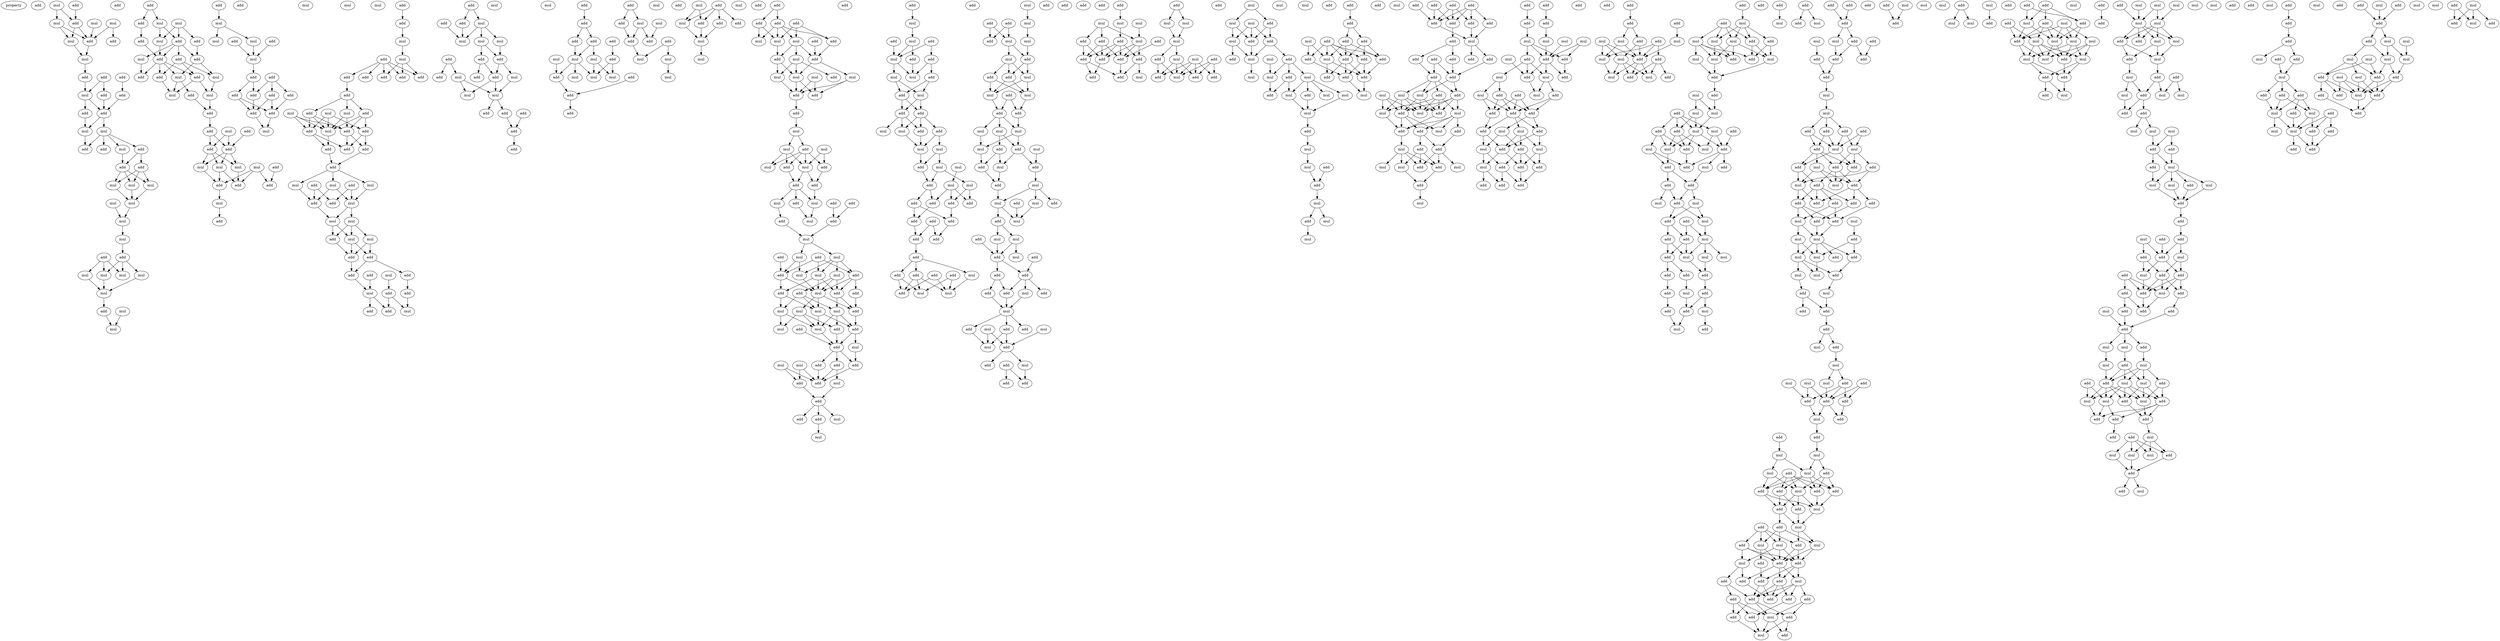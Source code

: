 digraph {
    node [fontcolor=black]
    property [mul=2,lf=1.8]
    0 [ label = add ];
    1 [ label = add ];
    2 [ label = mul ];
    3 [ label = mul ];
    4 [ label = mul ];
    5 [ label = add ];
    6 [ label = mul ];
    7 [ label = add ];
    8 [ label = mul ];
    9 [ label = add ];
    10 [ label = mul ];
    11 [ label = add ];
    12 [ label = add ];
    13 [ label = add ];
    14 [ label = add ];
    15 [ label = mul ];
    16 [ label = add ];
    17 [ label = add ];
    18 [ label = add ];
    19 [ label = mul ];
    20 [ label = mul ];
    21 [ label = add ];
    22 [ label = add ];
    23 [ label = mul ];
    24 [ label = add ];
    25 [ label = add ];
    26 [ label = add ];
    27 [ label = mul ];
    28 [ label = mul ];
    29 [ label = mul ];
    30 [ label = mul ];
    31 [ label = mul ];
    32 [ label = mul ];
    33 [ label = mul ];
    34 [ label = add ];
    35 [ label = add ];
    36 [ label = mul ];
    37 [ label = mul ];
    38 [ label = mul ];
    39 [ label = mul ];
    40 [ label = mul ];
    41 [ label = add ];
    42 [ label = mul ];
    43 [ label = mul ];
    44 [ label = add ];
    45 [ label = add ];
    46 [ label = add ];
    47 [ label = mul ];
    48 [ label = mul ];
    49 [ label = mul ];
    50 [ label = add ];
    51 [ label = add ];
    52 [ label = add ];
    53 [ label = add ];
    54 [ label = mul ];
    55 [ label = add ];
    56 [ label = add ];
    57 [ label = add ];
    58 [ label = mul ];
    59 [ label = add ];
    60 [ label = mul ];
    61 [ label = add ];
    62 [ label = mul ];
    63 [ label = mul ];
    64 [ label = add ];
    65 [ label = add ];
    66 [ label = add ];
    67 [ label = add ];
    68 [ label = mul ];
    69 [ label = add ];
    70 [ label = add ];
    71 [ label = mul ];
    72 [ label = add ];
    73 [ label = mul ];
    74 [ label = mul ];
    75 [ label = mul ];
    76 [ label = add ];
    77 [ label = add ];
    78 [ label = add ];
    79 [ label = mul ];
    80 [ label = add ];
    81 [ label = add ];
    82 [ label = mul ];
    83 [ label = add ];
    84 [ label = add ];
    85 [ label = mul ];
    86 [ label = mul ];
    87 [ label = add ];
    88 [ label = mul ];
    89 [ label = mul ];
    90 [ label = add ];
    91 [ label = add ];
    92 [ label = add ];
    93 [ label = add ];
    94 [ label = add ];
    95 [ label = add ];
    96 [ label = mul ];
    97 [ label = add ];
    98 [ label = add ];
    99 [ label = mul ];
    100 [ label = mul ];
    101 [ label = add ];
    102 [ label = add ];
    103 [ label = mul ];
    104 [ label = mul ];
    105 [ label = add ];
    106 [ label = add ];
    107 [ label = add ];
    108 [ label = add ];
    109 [ label = add ];
    110 [ label = add ];
    111 [ label = add ];
    112 [ label = mul ];
    113 [ label = add ];
    114 [ label = add ];
    115 [ label = mul ];
    116 [ label = mul ];
    117 [ label = mul ];
    118 [ label = add ];
    119 [ label = add ];
    120 [ label = add ];
    121 [ label = add ];
    122 [ label = add ];
    123 [ label = add ];
    124 [ label = add ];
    125 [ label = add ];
    126 [ label = add ];
    127 [ label = mul ];
    128 [ label = mul ];
    129 [ label = mul ];
    130 [ label = add ];
    131 [ label = add ];
    132 [ label = mul ];
    133 [ label = mul ];
    134 [ label = mul ];
    135 [ label = add ];
    136 [ label = mul ];
    137 [ label = mul ];
    138 [ label = add ];
    139 [ label = add ];
    140 [ label = add ];
    141 [ label = add ];
    142 [ label = mul ];
    143 [ label = add ];
    144 [ label = add ];
    145 [ label = mul ];
    146 [ label = add ];
    147 [ label = add ];
    148 [ label = mul ];
    149 [ label = add ];
    150 [ label = add ];
    151 [ label = add ];
    152 [ label = mul ];
    153 [ label = mul ];
    154 [ label = add ];
    155 [ label = mul ];
    156 [ label = mul ];
    157 [ label = mul ];
    158 [ label = add ];
    159 [ label = add ];
    160 [ label = add ];
    161 [ label = add ];
    162 [ label = add ];
    163 [ label = mul ];
    164 [ label = add ];
    165 [ label = mul ];
    166 [ label = mul ];
    167 [ label = mul ];
    168 [ label = add ];
    169 [ label = mul ];
    170 [ label = add ];
    171 [ label = add ];
    172 [ label = add ];
    173 [ label = add ];
    174 [ label = add ];
    175 [ label = add ];
    176 [ label = add ];
    177 [ label = add ];
    178 [ label = add ];
    179 [ label = mul ];
    180 [ label = mul ];
    181 [ label = mul ];
    182 [ label = add ];
    183 [ label = add ];
    184 [ label = add ];
    185 [ label = mul ];
    186 [ label = mul ];
    187 [ label = mul ];
    188 [ label = add ];
    189 [ label = add ];
    190 [ label = add ];
    191 [ label = mul ];
    192 [ label = add ];
    193 [ label = add ];
    194 [ label = mul ];
    195 [ label = mul ];
    196 [ label = add ];
    197 [ label = add ];
    198 [ label = add ];
    199 [ label = mul ];
    200 [ label = mul ];
    201 [ label = mul ];
    202 [ label = mul ];
    203 [ label = add ];
    204 [ label = add ];
    205 [ label = mul ];
    206 [ label = add ];
    207 [ label = mul ];
    208 [ label = add ];
    209 [ label = mul ];
    210 [ label = add ];
    211 [ label = mul ];
    212 [ label = add ];
    213 [ label = add ];
    214 [ label = add ];
    215 [ label = add ];
    216 [ label = mul ];
    217 [ label = mul ];
    218 [ label = add ];
    219 [ label = add ];
    220 [ label = mul ];
    221 [ label = add ];
    222 [ label = mul ];
    223 [ label = add ];
    224 [ label = add ];
    225 [ label = mul ];
    226 [ label = mul ];
    227 [ label = mul ];
    228 [ label = mul ];
    229 [ label = add ];
    230 [ label = add ];
    231 [ label = add ];
    232 [ label = mul ];
    233 [ label = add ];
    234 [ label = mul ];
    235 [ label = mul ];
    236 [ label = add ];
    237 [ label = add ];
    238 [ label = mul ];
    239 [ label = mul ];
    240 [ label = add ];
    241 [ label = add ];
    242 [ label = add ];
    243 [ label = mul ];
    244 [ label = mul ];
    245 [ label = add ];
    246 [ label = add ];
    247 [ label = add ];
    248 [ label = mul ];
    249 [ label = add ];
    250 [ label = mul ];
    251 [ label = mul ];
    252 [ label = add ];
    253 [ label = add ];
    254 [ label = mul ];
    255 [ label = mul ];
    256 [ label = mul ];
    257 [ label = add ];
    258 [ label = mul ];
    259 [ label = add ];
    260 [ label = mul ];
    261 [ label = add ];
    262 [ label = add ];
    263 [ label = add ];
    264 [ label = add ];
    265 [ label = mul ];
    266 [ label = mul ];
    267 [ label = add ];
    268 [ label = mul ];
    269 [ label = mul ];
    270 [ label = mul ];
    271 [ label = add ];
    272 [ label = add ];
    273 [ label = mul ];
    274 [ label = add ];
    275 [ label = mul ];
    276 [ label = add ];
    277 [ label = add ];
    278 [ label = mul ];
    279 [ label = mul ];
    280 [ label = add ];
    281 [ label = add ];
    282 [ label = add ];
    283 [ label = mul ];
    284 [ label = add ];
    285 [ label = add ];
    286 [ label = add ];
    287 [ label = add ];
    288 [ label = add ];
    289 [ label = add ];
    290 [ label = mul ];
    291 [ label = mul ];
    292 [ label = mul ];
    293 [ label = add ];
    294 [ label = add ];
    295 [ label = add ];
    296 [ label = mul ];
    297 [ label = mul ];
    298 [ label = add ];
    299 [ label = add ];
    300 [ label = mul ];
    301 [ label = mul ];
    302 [ label = add ];
    303 [ label = add ];
    304 [ label = mul ];
    305 [ label = add ];
    306 [ label = add ];
    307 [ label = mul ];
    308 [ label = add ];
    309 [ label = add ];
    310 [ label = mul ];
    311 [ label = mul ];
    312 [ label = mul ];
    313 [ label = mul ];
    314 [ label = add ];
    315 [ label = mul ];
    316 [ label = mul ];
    317 [ label = mul ];
    318 [ label = add ];
    319 [ label = add ];
    320 [ label = add ];
    321 [ label = add ];
    322 [ label = add ];
    323 [ label = add ];
    324 [ label = add ];
    325 [ label = add ];
    326 [ label = add ];
    327 [ label = add ];
    328 [ label = add ];
    329 [ label = mul ];
    330 [ label = add ];
    331 [ label = add ];
    332 [ label = add ];
    333 [ label = add ];
    334 [ label = mul ];
    335 [ label = mul ];
    336 [ label = add ];
    337 [ label = mul ];
    338 [ label = add ];
    339 [ label = add ];
    340 [ label = add ];
    341 [ label = mul ];
    342 [ label = mul ];
    343 [ label = mul ];
    344 [ label = add ];
    345 [ label = add ];
    346 [ label = mul ];
    347 [ label = add ];
    348 [ label = add ];
    349 [ label = mul ];
    350 [ label = add ];
    351 [ label = add ];
    352 [ label = add ];
    353 [ label = mul ];
    354 [ label = mul ];
    355 [ label = add ];
    356 [ label = add ];
    357 [ label = mul ];
    358 [ label = mul ];
    359 [ label = mul ];
    360 [ label = mul ];
    361 [ label = add ];
    362 [ label = add ];
    363 [ label = mul ];
    364 [ label = add ];
    365 [ label = mul ];
    366 [ label = add ];
    367 [ label = add ];
    368 [ label = mul ];
    369 [ label = add ];
    370 [ label = add ];
    371 [ label = mul ];
    372 [ label = mul ];
    373 [ label = mul ];
    374 [ label = add ];
    375 [ label = add ];
    376 [ label = mul ];
    377 [ label = mul ];
    378 [ label = mul ];
    379 [ label = add ];
    380 [ label = add ];
    381 [ label = add ];
    382 [ label = add ];
    383 [ label = add ];
    384 [ label = add ];
    385 [ label = add ];
    386 [ label = mul ];
    387 [ label = add ];
    388 [ label = mul ];
    389 [ label = add ];
    390 [ label = mul ];
    391 [ label = add ];
    392 [ label = add ];
    393 [ label = mul ];
    394 [ label = mul ];
    395 [ label = add ];
    396 [ label = mul ];
    397 [ label = add ];
    398 [ label = add ];
    399 [ label = add ];
    400 [ label = add ];
    401 [ label = add ];
    402 [ label = mul ];
    403 [ label = mul ];
    404 [ label = mul ];
    405 [ label = add ];
    406 [ label = add ];
    407 [ label = mul ];
    408 [ label = add ];
    409 [ label = add ];
    410 [ label = add ];
    411 [ label = add ];
    412 [ label = add ];
    413 [ label = add ];
    414 [ label = add ];
    415 [ label = mul ];
    416 [ label = add ];
    417 [ label = add ];
    418 [ label = mul ];
    419 [ label = mul ];
    420 [ label = mul ];
    421 [ label = add ];
    422 [ label = mul ];
    423 [ label = mul ];
    424 [ label = add ];
    425 [ label = add ];
    426 [ label = add ];
    427 [ label = add ];
    428 [ label = mul ];
    429 [ label = add ];
    430 [ label = mul ];
    431 [ label = add ];
    432 [ label = mul ];
    433 [ label = mul ];
    434 [ label = add ];
    435 [ label = mul ];
    436 [ label = add ];
    437 [ label = add ];
    438 [ label = add ];
    439 [ label = mul ];
    440 [ label = mul ];
    441 [ label = mul ];
    442 [ label = add ];
    443 [ label = mul ];
    444 [ label = mul ];
    445 [ label = add ];
    446 [ label = mul ];
    447 [ label = mul ];
    448 [ label = add ];
    449 [ label = mul ];
    450 [ label = mul ];
    451 [ label = add ];
    452 [ label = mul ];
    453 [ label = add ];
    454 [ label = mul ];
    455 [ label = mul ];
    456 [ label = add ];
    457 [ label = mul ];
    458 [ label = mul ];
    459 [ label = add ];
    460 [ label = mul ];
    461 [ label = mul ];
    462 [ label = add ];
    463 [ label = add ];
    464 [ label = add ];
    465 [ label = add ];
    466 [ label = add ];
    467 [ label = mul ];
    468 [ label = add ];
    469 [ label = add ];
    470 [ label = add ];
    471 [ label = add ];
    472 [ label = add ];
    473 [ label = add ];
    474 [ label = mul ];
    475 [ label = add ];
    476 [ label = add ];
    477 [ label = add ];
    478 [ label = mul ];
    479 [ label = mul ];
    480 [ label = add ];
    481 [ label = add ];
    482 [ label = add ];
    483 [ label = add ];
    484 [ label = add ];
    485 [ label = add ];
    486 [ label = add ];
    487 [ label = add ];
    488 [ label = add ];
    489 [ label = mul ];
    490 [ label = add ];
    491 [ label = add ];
    492 [ label = add ];
    493 [ label = add ];
    494 [ label = add ];
    495 [ label = add ];
    496 [ label = add ];
    497 [ label = mul ];
    498 [ label = add ];
    499 [ label = mul ];
    500 [ label = add ];
    501 [ label = mul ];
    502 [ label = mul ];
    503 [ label = add ];
    504 [ label = mul ];
    505 [ label = add ];
    506 [ label = mul ];
    507 [ label = add ];
    508 [ label = add ];
    509 [ label = mul ];
    510 [ label = add ];
    511 [ label = mul ];
    512 [ label = add ];
    513 [ label = add ];
    514 [ label = add ];
    515 [ label = mul ];
    516 [ label = mul ];
    517 [ label = mul ];
    518 [ label = add ];
    519 [ label = add ];
    520 [ label = add ];
    521 [ label = mul ];
    522 [ label = add ];
    523 [ label = add ];
    524 [ label = add ];
    525 [ label = mul ];
    526 [ label = mul ];
    527 [ label = mul ];
    528 [ label = mul ];
    529 [ label = mul ];
    530 [ label = add ];
    531 [ label = add ];
    532 [ label = add ];
    533 [ label = mul ];
    534 [ label = add ];
    535 [ label = add ];
    536 [ label = mul ];
    537 [ label = mul ];
    538 [ label = mul ];
    539 [ label = add ];
    540 [ label = add ];
    541 [ label = add ];
    542 [ label = add ];
    543 [ label = add ];
    544 [ label = add ];
    545 [ label = mul ];
    546 [ label = mul ];
    547 [ label = add ];
    548 [ label = add ];
    549 [ label = add ];
    550 [ label = mul ];
    551 [ label = mul ];
    552 [ label = add ];
    553 [ label = add ];
    554 [ label = add ];
    555 [ label = add ];
    556 [ label = mul ];
    557 [ label = add ];
    558 [ label = add ];
    559 [ label = add ];
    560 [ label = add ];
    561 [ label = add ];
    562 [ label = add ];
    563 [ label = add ];
    564 [ label = add ];
    565 [ label = mul ];
    566 [ label = mul ];
    567 [ label = add ];
    568 [ label = add ];
    569 [ label = mul ];
    570 [ label = add ];
    571 [ label = mul ];
    572 [ label = add ];
    573 [ label = mul ];
    574 [ label = add ];
    575 [ label = add ];
    576 [ label = mul ];
    577 [ label = mul ];
    578 [ label = add ];
    579 [ label = mul ];
    580 [ label = add ];
    581 [ label = mul ];
    582 [ label = mul ];
    583 [ label = add ];
    584 [ label = mul ];
    585 [ label = add ];
    586 [ label = mul ];
    587 [ label = mul ];
    588 [ label = add ];
    589 [ label = add ];
    590 [ label = mul ];
    591 [ label = add ];
    592 [ label = add ];
    593 [ label = mul ];
    594 [ label = add ];
    595 [ label = add ];
    596 [ label = mul ];
    597 [ label = mul ];
    598 [ label = add ];
    599 [ label = add ];
    600 [ label = mul ];
    601 [ label = add ];
    602 [ label = mul ];
    603 [ label = add ];
    604 [ label = mul ];
    605 [ label = mul ];
    606 [ label = add ];
    607 [ label = mul ];
    608 [ label = add ];
    609 [ label = mul ];
    610 [ label = add ];
    611 [ label = add ];
    612 [ label = add ];
    613 [ label = add ];
    614 [ label = mul ];
    615 [ label = add ];
    616 [ label = mul ];
    617 [ label = mul ];
    618 [ label = add ];
    619 [ label = add ];
    620 [ label = mul ];
    621 [ label = add ];
    622 [ label = add ];
    623 [ label = mul ];
    624 [ label = mul ];
    625 [ label = mul ];
    626 [ label = add ];
    627 [ label = add ];
    628 [ label = add ];
    629 [ label = add ];
    630 [ label = mul ];
    631 [ label = add ];
    632 [ label = add ];
    633 [ label = add ];
    634 [ label = add ];
    635 [ label = mul ];
    636 [ label = add ];
    637 [ label = mul ];
    638 [ label = mul ];
    639 [ label = add ];
    640 [ label = add ];
    641 [ label = add ];
    642 [ label = add ];
    643 [ label = add ];
    644 [ label = mul ];
    645 [ label = add ];
    646 [ label = add ];
    647 [ label = add ];
    648 [ label = mul ];
    649 [ label = add ];
    650 [ label = mul ];
    651 [ label = add ];
    652 [ label = add ];
    653 [ label = add ];
    654 [ label = add ];
    655 [ label = add ];
    656 [ label = mul ];
    657 [ label = mul ];
    658 [ label = add ];
    659 [ label = mul ];
    660 [ label = add ];
    661 [ label = add ];
    662 [ label = add ];
    663 [ label = add ];
    664 [ label = add ];
    665 [ label = mul ];
    666 [ label = mul ];
    667 [ label = mul ];
    668 [ label = add ];
    669 [ label = add ];
    670 [ label = add ];
    671 [ label = add ];
    672 [ label = add ];
    673 [ label = add ];
    674 [ label = mul ];
    675 [ label = mul ];
    676 [ label = add ];
    677 [ label = add ];
    678 [ label = add ];
    679 [ label = add ];
    680 [ label = add ];
    681 [ label = mul ];
    682 [ label = mul ];
    683 [ label = add ];
    684 [ label = add ];
    685 [ label = mul ];
    686 [ label = mul ];
    687 [ label = add ];
    688 [ label = mul ];
    689 [ label = mul ];
    690 [ label = add ];
    691 [ label = add ];
    692 [ label = mul ];
    693 [ label = mul ];
    694 [ label = add ];
    695 [ label = mul ];
    696 [ label = add ];
    697 [ label = add ];
    698 [ label = add ];
    699 [ label = add ];
    700 [ label = mul ];
    701 [ label = mul ];
    702 [ label = add ];
    703 [ label = mul ];
    704 [ label = add ];
    705 [ label = mul ];
    706 [ label = add ];
    707 [ label = mul ];
    708 [ label = mul ];
    709 [ label = add ];
    710 [ label = add ];
    711 [ label = add ];
    712 [ label = mul ];
    713 [ label = add ];
    714 [ label = add ];
    715 [ label = add ];
    716 [ label = mul ];
    717 [ label = mul ];
    718 [ label = mul ];
    719 [ label = mul ];
    720 [ label = add ];
    721 [ label = add ];
    722 [ label = add ];
    723 [ label = add ];
    724 [ label = mul ];
    725 [ label = add ];
    726 [ label = add ];
    727 [ label = add ];
    728 [ label = add ];
    729 [ label = mul ];
    730 [ label = add ];
    731 [ label = add ];
    732 [ label = mul ];
    733 [ label = add ];
    734 [ label = mul ];
    735 [ label = add ];
    736 [ label = mul ];
    737 [ label = mul ];
    738 [ label = mul ];
    739 [ label = add ];
    740 [ label = add ];
    741 [ label = add ];
    742 [ label = mul ];
    743 [ label = add ];
    744 [ label = add ];
    745 [ label = add ];
    746 [ label = add ];
    747 [ label = add ];
    748 [ label = add ];
    749 [ label = add ];
    750 [ label = add ];
    751 [ label = add ];
    752 [ label = add ];
    753 [ label = add ];
    754 [ label = mul ];
    755 [ label = add ];
    756 [ label = add ];
    757 [ label = mul ];
    758 [ label = mul ];
    759 [ label = add ];
    760 [ label = mul ];
    761 [ label = mul ];
    762 [ label = mul ];
    763 [ label = add ];
    764 [ label = add ];
    765 [ label = add ];
    766 [ label = add ];
    767 [ label = add ];
    768 [ label = mul ];
    769 [ label = add ];
    770 [ label = mul ];
    771 [ label = add ];
    772 [ label = add ];
    773 [ label = mul ];
    774 [ label = mul ];
    775 [ label = mul ];
    776 [ label = mul ];
    777 [ label = mul ];
    778 [ label = mul ];
    779 [ label = add ];
    780 [ label = mul ];
    781 [ label = add ];
    782 [ label = add ];
    783 [ label = mul ];
    784 [ label = add ];
    785 [ label = mul ];
    786 [ label = add ];
    787 [ label = add ];
    788 [ label = add ];
    789 [ label = mul ];
    790 [ label = mul ];
    791 [ label = mul ];
    792 [ label = mul ];
    793 [ label = mul ];
    794 [ label = mul ];
    795 [ label = add ];
    796 [ label = mul ];
    797 [ label = add ];
    798 [ label = mul ];
    799 [ label = add ];
    800 [ label = mul ];
    801 [ label = add ];
    802 [ label = mul ];
    803 [ label = add ];
    804 [ label = mul ];
    805 [ label = mul ];
    806 [ label = add ];
    807 [ label = mul ];
    808 [ label = add ];
    809 [ label = add ];
    810 [ label = mul ];
    811 [ label = mul ];
    812 [ label = mul ];
    813 [ label = mul ];
    814 [ label = add ];
    815 [ label = add ];
    816 [ label = add ];
    817 [ label = mul ];
    818 [ label = mul ];
    819 [ label = add ];
    820 [ label = mul ];
    821 [ label = mul ];
    822 [ label = add ];
    823 [ label = add ];
    824 [ label = add ];
    825 [ label = add ];
    826 [ label = mul ];
    827 [ label = mul ];
    828 [ label = add ];
    829 [ label = add ];
    830 [ label = add ];
    831 [ label = add ];
    832 [ label = mul ];
    833 [ label = add ];
    834 [ label = add ];
    835 [ label = add ];
    836 [ label = add ];
    837 [ label = mul ];
    838 [ label = add ];
    839 [ label = add ];
    840 [ label = add ];
    841 [ label = add ];
    842 [ label = mul ];
    843 [ label = add ];
    844 [ label = add ];
    845 [ label = mul ];
    846 [ label = add ];
    847 [ label = mul ];
    848 [ label = mul ];
    849 [ label = add ];
    850 [ label = mul ];
    851 [ label = mul ];
    852 [ label = add ];
    853 [ label = add ];
    854 [ label = mul ];
    855 [ label = add ];
    856 [ label = mul ];
    857 [ label = mul ];
    858 [ label = mul ];
    859 [ label = add ];
    860 [ label = add ];
    861 [ label = add ];
    862 [ label = add ];
    863 [ label = add ];
    864 [ label = mul ];
    865 [ label = add ];
    866 [ label = add ];
    867 [ label = mul ];
    868 [ label = mul ];
    869 [ label = add ];
    870 [ label = mul ];
    871 [ label = add ];
    872 [ label = add ];
    873 [ label = mul ];
    874 [ label = mul ];
    875 [ label = add ];
    876 [ label = add ];
    877 [ label = add ];
    878 [ label = add ];
    879 [ label = add ];
    880 [ label = mul ];
    881 [ label = mul ];
    882 [ label = add ];
    883 [ label = add ];
    884 [ label = add ];
    885 [ label = mul ];
    886 [ label = add ];
    887 [ label = mul ];
    888 [ label = add ];
    889 [ label = mul ];
    890 [ label = mul ];
    891 [ label = add ];
    892 [ label = add ];
    893 [ label = mul ];
    894 [ label = add ];
    895 [ label = add ];
    896 [ label = add ];
    897 [ label = add ];
    898 [ label = mul ];
    899 [ label = mul ];
    900 [ label = add ];
    901 [ label = add ];
    902 [ label = mul ];
    903 [ label = add ];
    904 [ label = mul ];
    905 [ label = mul ];
    906 [ label = mul ];
    907 [ label = mul ];
    908 [ label = mul ];
    909 [ label = add ];
    910 [ label = mul ];
    911 [ label = add ];
    912 [ label = add ];
    913 [ label = mul ];
    914 [ label = add ];
    915 [ label = mul ];
    916 [ label = mul ];
    917 [ label = add ];
    918 [ label = add ];
    919 [ label = add ];
    920 [ label = mul ];
    921 [ label = add ];
    922 [ label = mul ];
    923 [ label = add ];
    924 [ label = add ];
    1 -> 5 [ name = 0 ];
    2 -> 4 [ name = 1 ];
    2 -> 5 [ name = 2 ];
    3 -> 7 [ name = 3 ];
    3 -> 9 [ name = 4 ];
    4 -> 7 [ name = 5 ];
    4 -> 8 [ name = 6 ];
    5 -> 7 [ name = 7 ];
    5 -> 8 [ name = 8 ];
    6 -> 7 [ name = 9 ];
    7 -> 10 [ name = 10 ];
    8 -> 10 [ name = 11 ];
    10 -> 13 [ name = 12 ];
    11 -> 16 [ name = 13 ];
    12 -> 14 [ name = 14 ];
    12 -> 15 [ name = 15 ];
    13 -> 15 [ name = 16 ];
    14 -> 18 [ name = 17 ];
    15 -> 17 [ name = 18 ];
    15 -> 18 [ name = 19 ];
    16 -> 18 [ name = 20 ];
    17 -> 19 [ name = 21 ];
    18 -> 19 [ name = 22 ];
    18 -> 20 [ name = 23 ];
    19 -> 22 [ name = 24 ];
    20 -> 21 [ name = 25 ];
    20 -> 22 [ name = 26 ];
    20 -> 23 [ name = 27 ];
    20 -> 24 [ name = 28 ];
    23 -> 25 [ name = 29 ];
    24 -> 25 [ name = 30 ];
    24 -> 26 [ name = 31 ];
    25 -> 27 [ name = 32 ];
    25 -> 28 [ name = 33 ];
    25 -> 29 [ name = 34 ];
    26 -> 27 [ name = 35 ];
    26 -> 28 [ name = 36 ];
    26 -> 29 [ name = 37 ];
    27 -> 31 [ name = 38 ];
    28 -> 31 [ name = 39 ];
    29 -> 31 [ name = 40 ];
    30 -> 32 [ name = 41 ];
    31 -> 32 [ name = 42 ];
    32 -> 33 [ name = 43 ];
    33 -> 35 [ name = 44 ];
    34 -> 37 [ name = 45 ];
    34 -> 38 [ name = 46 ];
    34 -> 39 [ name = 47 ];
    35 -> 36 [ name = 48 ];
    35 -> 37 [ name = 49 ];
    35 -> 39 [ name = 50 ];
    36 -> 40 [ name = 51 ];
    38 -> 40 [ name = 52 ];
    39 -> 40 [ name = 53 ];
    40 -> 41 [ name = 54 ];
    41 -> 43 [ name = 55 ];
    42 -> 43 [ name = 56 ];
    45 -> 46 [ name = 57 ];
    45 -> 47 [ name = 58 ];
    46 -> 51 [ name = 59 ];
    47 -> 49 [ name = 60 ];
    47 -> 52 [ name = 61 ];
    48 -> 49 [ name = 62 ];
    48 -> 50 [ name = 63 ];
    48 -> 52 [ name = 64 ];
    49 -> 53 [ name = 65 ];
    50 -> 55 [ name = 66 ];
    51 -> 53 [ name = 67 ];
    52 -> 53 [ name = 68 ];
    52 -> 54 [ name = 69 ];
    52 -> 55 [ name = 70 ];
    52 -> 56 [ name = 71 ];
    53 -> 57 [ name = 72 ];
    53 -> 58 [ name = 73 ];
    53 -> 59 [ name = 74 ];
    53 -> 61 [ name = 75 ];
    54 -> 61 [ name = 76 ];
    55 -> 58 [ name = 77 ];
    55 -> 60 [ name = 78 ];
    56 -> 57 [ name = 79 ];
    56 -> 59 [ name = 80 ];
    56 -> 60 [ name = 81 ];
    57 -> 62 [ name = 82 ];
    58 -> 62 [ name = 83 ];
    58 -> 64 [ name = 84 ];
    59 -> 62 [ name = 85 ];
    59 -> 63 [ name = 86 ];
    60 -> 63 [ name = 87 ];
    63 -> 65 [ name = 88 ];
    64 -> 65 [ name = 89 ];
    65 -> 67 [ name = 90 ];
    66 -> 70 [ name = 91 ];
    67 -> 69 [ name = 92 ];
    67 -> 70 [ name = 93 ];
    68 -> 69 [ name = 94 ];
    68 -> 70 [ name = 95 ];
    69 -> 71 [ name = 96 ];
    69 -> 74 [ name = 97 ];
    69 -> 75 [ name = 98 ];
    70 -> 71 [ name = 99 ];
    70 -> 74 [ name = 100 ];
    70 -> 75 [ name = 101 ];
    71 -> 78 [ name = 102 ];
    72 -> 76 [ name = 103 ];
    73 -> 76 [ name = 104 ];
    73 -> 77 [ name = 105 ];
    73 -> 78 [ name = 106 ];
    74 -> 77 [ name = 107 ];
    74 -> 78 [ name = 108 ];
    75 -> 77 [ name = 109 ];
    77 -> 79 [ name = 110 ];
    79 -> 81 [ name = 111 ];
    80 -> 82 [ name = 112 ];
    82 -> 85 [ name = 113 ];
    82 -> 86 [ name = 114 ];
    84 -> 89 [ name = 115 ];
    86 -> 89 [ name = 116 ];
    87 -> 89 [ name = 117 ];
    89 -> 91 [ name = 118 ];
    90 -> 92 [ name = 119 ];
    90 -> 93 [ name = 120 ];
    90 -> 95 [ name = 121 ];
    91 -> 92 [ name = 122 ];
    91 -> 94 [ name = 123 ];
    92 -> 97 [ name = 124 ];
    93 -> 97 [ name = 125 ];
    93 -> 98 [ name = 126 ];
    94 -> 97 [ name = 127 ];
    94 -> 98 [ name = 128 ];
    95 -> 98 [ name = 129 ];
    97 -> 99 [ name = 130 ];
    98 -> 99 [ name = 131 ];
    101 -> 102 [ name = 132 ];
    102 -> 103 [ name = 133 ];
    103 -> 104 [ name = 134 ];
    104 -> 107 [ name = 135 ];
    104 -> 109 [ name = 136 ];
    104 -> 110 [ name = 137 ];
    105 -> 106 [ name = 138 ];
    105 -> 107 [ name = 139 ];
    105 -> 108 [ name = 140 ];
    105 -> 109 [ name = 141 ];
    105 -> 110 [ name = 142 ];
    108 -> 111 [ name = 143 ];
    111 -> 112 [ name = 144 ];
    111 -> 113 [ name = 145 ];
    111 -> 114 [ name = 146 ];
    112 -> 117 [ name = 147 ];
    112 -> 119 [ name = 148 ];
    113 -> 117 [ name = 149 ];
    113 -> 118 [ name = 150 ];
    113 -> 119 [ name = 151 ];
    114 -> 117 [ name = 152 ];
    114 -> 119 [ name = 153 ];
    114 -> 120 [ name = 154 ];
    115 -> 117 [ name = 155 ];
    115 -> 118 [ name = 156 ];
    115 -> 120 [ name = 157 ];
    116 -> 117 [ name = 158 ];
    116 -> 119 [ name = 159 ];
    116 -> 120 [ name = 160 ];
    117 -> 121 [ name = 161 ];
    118 -> 122 [ name = 162 ];
    118 -> 123 [ name = 163 ];
    119 -> 122 [ name = 164 ];
    119 -> 123 [ name = 165 ];
    120 -> 121 [ name = 166 ];
    120 -> 122 [ name = 167 ];
    121 -> 124 [ name = 168 ];
    123 -> 124 [ name = 169 ];
    124 -> 127 [ name = 170 ];
    124 -> 128 [ name = 171 ];
    124 -> 129 [ name = 172 ];
    125 -> 130 [ name = 173 ];
    125 -> 131 [ name = 174 ];
    126 -> 130 [ name = 175 ];
    126 -> 132 [ name = 176 ];
    127 -> 131 [ name = 177 ];
    127 -> 132 [ name = 178 ];
    128 -> 131 [ name = 179 ];
    129 -> 132 [ name = 180 ];
    131 -> 133 [ name = 181 ];
    132 -> 133 [ name = 182 ];
    132 -> 134 [ name = 183 ];
    133 -> 135 [ name = 184 ];
    133 -> 137 [ name = 185 ];
    134 -> 135 [ name = 186 ];
    134 -> 136 [ name = 187 ];
    134 -> 137 [ name = 188 ];
    135 -> 139 [ name = 189 ];
    136 -> 138 [ name = 190 ];
    136 -> 139 [ name = 191 ];
    137 -> 138 [ name = 192 ];
    137 -> 139 [ name = 193 ];
    138 -> 141 [ name = 194 ];
    138 -> 143 [ name = 195 ];
    139 -> 143 [ name = 196 ];
    140 -> 145 [ name = 197 ];
    141 -> 144 [ name = 198 ];
    142 -> 146 [ name = 199 ];
    143 -> 145 [ name = 200 ];
    144 -> 148 [ name = 201 ];
    145 -> 147 [ name = 202 ];
    145 -> 149 [ name = 203 ];
    146 -> 148 [ name = 204 ];
    146 -> 149 [ name = 205 ];
    150 -> 152 [ name = 206 ];
    150 -> 154 [ name = 207 ];
    151 -> 156 [ name = 208 ];
    152 -> 155 [ name = 209 ];
    152 -> 156 [ name = 210 ];
    152 -> 157 [ name = 211 ];
    154 -> 156 [ name = 212 ];
    155 -> 158 [ name = 213 ];
    157 -> 158 [ name = 214 ];
    157 -> 160 [ name = 215 ];
    158 -> 162 [ name = 216 ];
    158 -> 163 [ name = 217 ];
    159 -> 161 [ name = 218 ];
    159 -> 165 [ name = 219 ];
    160 -> 162 [ name = 220 ];
    160 -> 164 [ name = 221 ];
    162 -> 166 [ name = 222 ];
    162 -> 167 [ name = 223 ];
    163 -> 166 [ name = 224 ];
    165 -> 166 [ name = 225 ];
    165 -> 167 [ name = 226 ];
    166 -> 170 [ name = 227 ];
    166 -> 171 [ name = 228 ];
    168 -> 172 [ name = 229 ];
    170 -> 172 [ name = 230 ];
    172 -> 173 [ name = 231 ];
    174 -> 175 [ name = 232 ];
    175 -> 176 [ name = 233 ];
    175 -> 178 [ name = 234 ];
    176 -> 180 [ name = 235 ];
    176 -> 181 [ name = 236 ];
    177 -> 182 [ name = 237 ];
    178 -> 181 [ name = 238 ];
    179 -> 184 [ name = 239 ];
    180 -> 186 [ name = 240 ];
    180 -> 187 [ name = 241 ];
    181 -> 184 [ name = 242 ];
    181 -> 185 [ name = 243 ];
    181 -> 186 [ name = 244 ];
    182 -> 186 [ name = 245 ];
    182 -> 187 [ name = 246 ];
    183 -> 188 [ name = 247 ];
    184 -> 188 [ name = 248 ];
    188 -> 189 [ name = 249 ];
    190 -> 193 [ name = 250 ];
    190 -> 195 [ name = 251 ];
    193 -> 196 [ name = 252 ];
    194 -> 198 [ name = 253 ];
    195 -> 196 [ name = 254 ];
    195 -> 198 [ name = 255 ];
    196 -> 200 [ name = 256 ];
    197 -> 199 [ name = 257 ];
    197 -> 200 [ name = 258 ];
    199 -> 202 [ name = 259 ];
    201 -> 204 [ name = 260 ];
    201 -> 207 [ name = 261 ];
    203 -> 204 [ name = 262 ];
    203 -> 206 [ name = 263 ];
    203 -> 207 [ name = 264 ];
    203 -> 208 [ name = 265 ];
    204 -> 209 [ name = 266 ];
    207 -> 209 [ name = 267 ];
    208 -> 209 [ name = 268 ];
    209 -> 211 [ name = 269 ];
    212 -> 213 [ name = 270 ];
    212 -> 215 [ name = 271 ];
    213 -> 216 [ name = 272 ];
    213 -> 217 [ name = 273 ];
    214 -> 216 [ name = 274 ];
    214 -> 219 [ name = 275 ];
    214 -> 220 [ name = 276 ];
    215 -> 216 [ name = 277 ];
    215 -> 217 [ name = 278 ];
    215 -> 219 [ name = 279 ];
    215 -> 220 [ name = 280 ];
    216 -> 221 [ name = 281 ];
    218 -> 223 [ name = 282 ];
    219 -> 223 [ name = 283 ];
    220 -> 221 [ name = 284 ];
    220 -> 222 [ name = 285 ];
    220 -> 223 [ name = 286 ];
    221 -> 225 [ name = 287 ];
    221 -> 227 [ name = 288 ];
    222 -> 224 [ name = 289 ];
    222 -> 225 [ name = 290 ];
    222 -> 227 [ name = 291 ];
    223 -> 226 [ name = 292 ];
    223 -> 227 [ name = 293 ];
    225 -> 229 [ name = 294 ];
    226 -> 229 [ name = 295 ];
    226 -> 230 [ name = 296 ];
    227 -> 229 [ name = 297 ];
    227 -> 230 [ name = 298 ];
    228 -> 229 [ name = 299 ];
    228 -> 230 [ name = 300 ];
    229 -> 231 [ name = 301 ];
    231 -> 232 [ name = 302 ];
    232 -> 233 [ name = 303 ];
    232 -> 234 [ name = 304 ];
    233 -> 236 [ name = 305 ];
    233 -> 237 [ name = 306 ];
    233 -> 238 [ name = 307 ];
    233 -> 239 [ name = 308 ];
    234 -> 236 [ name = 309 ];
    234 -> 238 [ name = 310 ];
    234 -> 239 [ name = 311 ];
    235 -> 237 [ name = 312 ];
    235 -> 238 [ name = 313 ];
    236 -> 240 [ name = 314 ];
    237 -> 241 [ name = 315 ];
    238 -> 240 [ name = 316 ];
    238 -> 241 [ name = 317 ];
    240 -> 243 [ name = 318 ];
    240 -> 244 [ name = 319 ];
    240 -> 245 [ name = 320 ];
    241 -> 244 [ name = 321 ];
    242 -> 247 [ name = 322 ];
    243 -> 249 [ name = 323 ];
    244 -> 248 [ name = 324 ];
    245 -> 248 [ name = 325 ];
    246 -> 247 [ name = 326 ];
    247 -> 250 [ name = 327 ];
    249 -> 250 [ name = 328 ];
    250 -> 251 [ name = 329 ];
    250 -> 254 [ name = 330 ];
    251 -> 258 [ name = 331 ];
    251 -> 259 [ name = 332 ];
    252 -> 259 [ name = 333 ];
    253 -> 256 [ name = 334 ];
    253 -> 257 [ name = 335 ];
    253 -> 259 [ name = 336 ];
    254 -> 255 [ name = 337 ];
    254 -> 256 [ name = 338 ];
    254 -> 257 [ name = 339 ];
    254 -> 258 [ name = 340 ];
    255 -> 260 [ name = 341 ];
    255 -> 262 [ name = 342 ];
    255 -> 263 [ name = 343 ];
    256 -> 260 [ name = 344 ];
    256 -> 262 [ name = 345 ];
    256 -> 264 [ name = 346 ];
    257 -> 260 [ name = 347 ];
    257 -> 261 [ name = 348 ];
    257 -> 262 [ name = 349 ];
    258 -> 260 [ name = 350 ];
    259 -> 260 [ name = 351 ];
    259 -> 264 [ name = 352 ];
    260 -> 266 [ name = 353 ];
    260 -> 267 [ name = 354 ];
    260 -> 268 [ name = 355 ];
    261 -> 267 [ name = 356 ];
    262 -> 265 [ name = 357 ];
    262 -> 267 [ name = 358 ];
    263 -> 265 [ name = 359 ];
    263 -> 268 [ name = 360 ];
    263 -> 269 [ name = 361 ];
    264 -> 268 [ name = 362 ];
    264 -> 269 [ name = 363 ];
    265 -> 270 [ name = 364 ];
    265 -> 272 [ name = 365 ];
    265 -> 274 [ name = 366 ];
    266 -> 270 [ name = 367 ];
    266 -> 272 [ name = 368 ];
    266 -> 273 [ name = 369 ];
    267 -> 274 [ name = 370 ];
    268 -> 270 [ name = 371 ];
    268 -> 274 [ name = 372 ];
    269 -> 270 [ name = 373 ];
    269 -> 273 [ name = 374 ];
    270 -> 276 [ name = 375 ];
    271 -> 276 [ name = 376 ];
    272 -> 276 [ name = 377 ];
    274 -> 275 [ name = 378 ];
    274 -> 276 [ name = 379 ];
    275 -> 281 [ name = 380 ];
    276 -> 277 [ name = 381 ];
    276 -> 280 [ name = 382 ];
    276 -> 281 [ name = 383 ];
    277 -> 284 [ name = 384 ];
    278 -> 284 [ name = 385 ];
    278 -> 285 [ name = 386 ];
    279 -> 284 [ name = 387 ];
    279 -> 285 [ name = 388 ];
    280 -> 283 [ name = 389 ];
    280 -> 284 [ name = 390 ];
    281 -> 284 [ name = 391 ];
    283 -> 286 [ name = 392 ];
    285 -> 286 [ name = 393 ];
    286 -> 287 [ name = 394 ];
    286 -> 289 [ name = 395 ];
    286 -> 290 [ name = 396 ];
    288 -> 292 [ name = 397 ];
    289 -> 291 [ name = 398 ];
    292 -> 296 [ name = 399 ];
    293 -> 297 [ name = 400 ];
    293 -> 299 [ name = 401 ];
    294 -> 297 [ name = 402 ];
    296 -> 297 [ name = 403 ];
    296 -> 298 [ name = 404 ];
    297 -> 300 [ name = 405 ];
    297 -> 301 [ name = 406 ];
    298 -> 301 [ name = 407 ];
    299 -> 301 [ name = 408 ];
    299 -> 302 [ name = 409 ];
    300 -> 303 [ name = 410 ];
    300 -> 304 [ name = 411 ];
    302 -> 303 [ name = 412 ];
    302 -> 304 [ name = 413 ];
    303 -> 305 [ name = 414 ];
    303 -> 306 [ name = 415 ];
    304 -> 305 [ name = 416 ];
    304 -> 306 [ name = 417 ];
    305 -> 307 [ name = 418 ];
    305 -> 308 [ name = 419 ];
    305 -> 310 [ name = 420 ];
    306 -> 307 [ name = 421 ];
    306 -> 308 [ name = 422 ];
    306 -> 309 [ name = 423 ];
    307 -> 311 [ name = 424 ];
    308 -> 311 [ name = 425 ];
    309 -> 311 [ name = 426 ];
    309 -> 312 [ name = 427 ];
    311 -> 314 [ name = 428 ];
    312 -> 313 [ name = 429 ];
    312 -> 314 [ name = 430 ];
    313 -> 316 [ name = 431 ];
    313 -> 318 [ name = 432 ];
    314 -> 318 [ name = 433 ];
    315 -> 317 [ name = 434 ];
    316 -> 319 [ name = 435 ];
    316 -> 320 [ name = 436 ];
    317 -> 319 [ name = 437 ];
    317 -> 320 [ name = 438 ];
    317 -> 322 [ name = 439 ];
    318 -> 321 [ name = 440 ];
    318 -> 322 [ name = 441 ];
    319 -> 323 [ name = 442 ];
    321 -> 323 [ name = 443 ];
    321 -> 324 [ name = 444 ];
    322 -> 324 [ name = 445 ];
    323 -> 327 [ name = 446 ];
    324 -> 326 [ name = 447 ];
    325 -> 326 [ name = 448 ];
    325 -> 327 [ name = 449 ];
    326 -> 328 [ name = 450 ];
    328 -> 329 [ name = 451 ];
    328 -> 331 [ name = 452 ];
    328 -> 332 [ name = 453 ];
    329 -> 335 [ name = 454 ];
    330 -> 335 [ name = 455 ];
    330 -> 336 [ name = 456 ];
    331 -> 334 [ name = 457 ];
    331 -> 335 [ name = 458 ];
    331 -> 336 [ name = 459 ];
    332 -> 334 [ name = 460 ];
    332 -> 336 [ name = 461 ];
    333 -> 334 [ name = 462 ];
    333 -> 335 [ name = 463 ];
    337 -> 341 [ name = 464 ];
    338 -> 342 [ name = 465 ];
    338 -> 344 [ name = 466 ];
    339 -> 342 [ name = 467 ];
    339 -> 344 [ name = 468 ];
    341 -> 343 [ name = 469 ];
    342 -> 345 [ name = 470 ];
    342 -> 346 [ name = 471 ];
    343 -> 345 [ name = 472 ];
    345 -> 349 [ name = 473 ];
    345 -> 351 [ name = 474 ];
    346 -> 349 [ name = 475 ];
    346 -> 350 [ name = 476 ];
    346 -> 351 [ name = 477 ];
    349 -> 353 [ name = 478 ];
    349 -> 354 [ name = 479 ];
    350 -> 353 [ name = 480 ];
    350 -> 354 [ name = 481 ];
    351 -> 353 [ name = 482 ];
    351 -> 354 [ name = 483 ];
    352 -> 355 [ name = 484 ];
    352 -> 356 [ name = 485 ];
    353 -> 356 [ name = 486 ];
    354 -> 355 [ name = 487 ];
    355 -> 357 [ name = 488 ];
    355 -> 358 [ name = 489 ];
    355 -> 359 [ name = 490 ];
    356 -> 358 [ name = 491 ];
    357 -> 361 [ name = 492 ];
    357 -> 362 [ name = 493 ];
    358 -> 361 [ name = 494 ];
    358 -> 363 [ name = 495 ];
    359 -> 363 [ name = 496 ];
    360 -> 366 [ name = 497 ];
    361 -> 365 [ name = 498 ];
    361 -> 366 [ name = 499 ];
    362 -> 364 [ name = 500 ];
    362 -> 365 [ name = 501 ];
    363 -> 364 [ name = 502 ];
    364 -> 367 [ name = 503 ];
    365 -> 367 [ name = 504 ];
    366 -> 368 [ name = 505 ];
    367 -> 371 [ name = 506 ];
    368 -> 370 [ name = 507 ];
    368 -> 371 [ name = 508 ];
    368 -> 372 [ name = 509 ];
    369 -> 373 [ name = 510 ];
    371 -> 373 [ name = 511 ];
    371 -> 374 [ name = 512 ];
    372 -> 373 [ name = 513 ];
    374 -> 376 [ name = 514 ];
    374 -> 377 [ name = 515 ];
    375 -> 379 [ name = 516 ];
    376 -> 378 [ name = 517 ];
    376 -> 379 [ name = 518 ];
    377 -> 379 [ name = 519 ];
    379 -> 381 [ name = 520 ];
    379 -> 382 [ name = 521 ];
    380 -> 382 [ name = 522 ];
    381 -> 383 [ name = 523 ];
    381 -> 387 [ name = 524 ];
    382 -> 385 [ name = 525 ];
    382 -> 386 [ name = 526 ];
    382 -> 387 [ name = 527 ];
    383 -> 388 [ name = 528 ];
    386 -> 388 [ name = 529 ];
    387 -> 388 [ name = 530 ];
    388 -> 389 [ name = 531 ];
    388 -> 391 [ name = 532 ];
    388 -> 392 [ name = 533 ];
    389 -> 394 [ name = 534 ];
    389 -> 395 [ name = 535 ];
    390 -> 395 [ name = 536 ];
    392 -> 394 [ name = 537 ];
    393 -> 394 [ name = 538 ];
    393 -> 395 [ name = 539 ];
    395 -> 396 [ name = 540 ];
    395 -> 398 [ name = 541 ];
    396 -> 400 [ name = 542 ];
    397 -> 399 [ name = 543 ];
    397 -> 400 [ name = 544 ];
    401 -> 402 [ name = 545 ];
    402 -> 408 [ name = 546 ];
    403 -> 407 [ name = 547 ];
    404 -> 406 [ name = 548 ];
    404 -> 407 [ name = 549 ];
    404 -> 409 [ name = 550 ];
    405 -> 411 [ name = 551 ];
    406 -> 410 [ name = 552 ];
    406 -> 411 [ name = 553 ];
    406 -> 413 [ name = 554 ];
    407 -> 411 [ name = 555 ];
    407 -> 412 [ name = 556 ];
    407 -> 413 [ name = 557 ];
    408 -> 410 [ name = 558 ];
    408 -> 411 [ name = 559 ];
    408 -> 412 [ name = 560 ];
    408 -> 413 [ name = 561 ];
    409 -> 410 [ name = 562 ];
    409 -> 413 [ name = 563 ];
    410 -> 414 [ name = 564 ];
    410 -> 416 [ name = 565 ];
    411 -> 414 [ name = 566 ];
    412 -> 414 [ name = 567 ];
    412 -> 415 [ name = 568 ];
    413 -> 416 [ name = 569 ];
    417 -> 418 [ name = 570 ];
    417 -> 419 [ name = 571 ];
    418 -> 420 [ name = 572 ];
    419 -> 420 [ name = 573 ];
    420 -> 421 [ name = 574 ];
    420 -> 422 [ name = 575 ];
    421 -> 428 [ name = 576 ];
    421 -> 429 [ name = 577 ];
    422 -> 426 [ name = 578 ];
    422 -> 428 [ name = 579 ];
    422 -> 429 [ name = 580 ];
    423 -> 425 [ name = 581 ];
    423 -> 426 [ name = 582 ];
    423 -> 428 [ name = 583 ];
    423 -> 429 [ name = 584 ];
    424 -> 425 [ name = 585 ];
    424 -> 426 [ name = 586 ];
    424 -> 428 [ name = 587 ];
    430 -> 431 [ name = 588 ];
    430 -> 432 [ name = 589 ];
    431 -> 434 [ name = 590 ];
    431 -> 436 [ name = 591 ];
    432 -> 434 [ name = 592 ];
    432 -> 435 [ name = 593 ];
    433 -> 434 [ name = 594 ];
    433 -> 435 [ name = 595 ];
    433 -> 436 [ name = 596 ];
    434 -> 439 [ name = 597 ];
    435 -> 437 [ name = 598 ];
    435 -> 439 [ name = 599 ];
    436 -> 438 [ name = 600 ];
    436 -> 439 [ name = 601 ];
    438 -> 442 [ name = 602 ];
    438 -> 443 [ name = 603 ];
    438 -> 444 [ name = 604 ];
    439 -> 441 [ name = 605 ];
    440 -> 444 [ name = 606 ];
    442 -> 445 [ name = 607 ];
    442 -> 449 [ name = 608 ];
    443 -> 446 [ name = 609 ];
    443 -> 447 [ name = 610 ];
    443 -> 448 [ name = 611 ];
    443 -> 449 [ name = 612 ];
    444 -> 445 [ name = 613 ];
    447 -> 450 [ name = 614 ];
    448 -> 450 [ name = 615 ];
    449 -> 450 [ name = 616 ];
    450 -> 451 [ name = 617 ];
    451 -> 452 [ name = 618 ];
    452 -> 455 [ name = 619 ];
    453 -> 456 [ name = 620 ];
    455 -> 456 [ name = 621 ];
    456 -> 457 [ name = 622 ];
    457 -> 459 [ name = 623 ];
    457 -> 460 [ name = 624 ];
    459 -> 461 [ name = 625 ];
    463 -> 465 [ name = 626 ];
    465 -> 468 [ name = 627 ];
    465 -> 469 [ name = 628 ];
    466 -> 470 [ name = 629 ];
    466 -> 471 [ name = 630 ];
    466 -> 472 [ name = 631 ];
    466 -> 473 [ name = 632 ];
    466 -> 474 [ name = 633 ];
    467 -> 470 [ name = 634 ];
    467 -> 474 [ name = 635 ];
    468 -> 471 [ name = 636 ];
    468 -> 473 [ name = 637 ];
    468 -> 474 [ name = 638 ];
    469 -> 471 [ name = 639 ];
    469 -> 472 [ name = 640 ];
    469 -> 473 [ name = 641 ];
    470 -> 477 [ name = 642 ];
    471 -> 476 [ name = 643 ];
    472 -> 476 [ name = 644 ];
    472 -> 477 [ name = 645 ];
    473 -> 475 [ name = 646 ];
    473 -> 476 [ name = 647 ];
    473 -> 477 [ name = 648 ];
    474 -> 475 [ name = 649 ];
    474 -> 476 [ name = 650 ];
    476 -> 479 [ name = 651 ];
    477 -> 479 [ name = 652 ];
    480 -> 486 [ name = 653 ];
    481 -> 484 [ name = 654 ];
    481 -> 485 [ name = 655 ];
    481 -> 486 [ name = 656 ];
    481 -> 487 [ name = 657 ];
    482 -> 485 [ name = 658 ];
    482 -> 486 [ name = 659 ];
    483 -> 485 [ name = 660 ];
    483 -> 486 [ name = 661 ];
    483 -> 487 [ name = 662 ];
    484 -> 489 [ name = 663 ];
    485 -> 488 [ name = 664 ];
    486 -> 489 [ name = 665 ];
    487 -> 489 [ name = 666 ];
    488 -> 491 [ name = 667 ];
    488 -> 493 [ name = 668 ];
    489 -> 492 [ name = 669 ];
    489 -> 494 [ name = 670 ];
    490 -> 495 [ name = 671 ];
    490 -> 496 [ name = 672 ];
    491 -> 496 [ name = 673 ];
    493 -> 495 [ name = 674 ];
    494 -> 496 [ name = 675 ];
    495 -> 498 [ name = 676 ];
    495 -> 499 [ name = 677 ];
    495 -> 500 [ name = 678 ];
    495 -> 501 [ name = 679 ];
    496 -> 498 [ name = 680 ];
    496 -> 501 [ name = 681 ];
    497 -> 503 [ name = 682 ];
    497 -> 504 [ name = 683 ];
    497 -> 506 [ name = 684 ];
    498 -> 502 [ name = 685 ];
    498 -> 503 [ name = 686 ];
    498 -> 505 [ name = 687 ];
    498 -> 506 [ name = 688 ];
    499 -> 503 [ name = 689 ];
    499 -> 504 [ name = 690 ];
    499 -> 505 [ name = 691 ];
    499 -> 506 [ name = 692 ];
    500 -> 502 [ name = 693 ];
    500 -> 504 [ name = 694 ];
    500 -> 505 [ name = 695 ];
    500 -> 506 [ name = 696 ];
    501 -> 503 [ name = 697 ];
    501 -> 505 [ name = 698 ];
    501 -> 506 [ name = 699 ];
    502 -> 507 [ name = 700 ];
    502 -> 508 [ name = 701 ];
    502 -> 509 [ name = 702 ];
    502 -> 510 [ name = 703 ];
    503 -> 507 [ name = 704 ];
    503 -> 509 [ name = 705 ];
    503 -> 510 [ name = 706 ];
    504 -> 510 [ name = 707 ];
    505 -> 510 [ name = 708 ];
    507 -> 512 [ name = 709 ];
    507 -> 513 [ name = 710 ];
    508 -> 512 [ name = 711 ];
    510 -> 511 [ name = 712 ];
    511 -> 514 [ name = 713 ];
    511 -> 515 [ name = 714 ];
    511 -> 517 [ name = 715 ];
    511 -> 518 [ name = 716 ];
    512 -> 514 [ name = 717 ];
    512 -> 516 [ name = 718 ];
    512 -> 518 [ name = 719 ];
    513 -> 514 [ name = 720 ];
    513 -> 515 [ name = 721 ];
    513 -> 518 [ name = 722 ];
    515 -> 519 [ name = 723 ];
    518 -> 519 [ name = 724 ];
    519 -> 521 [ name = 725 ];
    520 -> 524 [ name = 726 ];
    522 -> 523 [ name = 727 ];
    523 -> 526 [ name = 728 ];
    524 -> 527 [ name = 729 ];
    525 -> 530 [ name = 730 ];
    525 -> 531 [ name = 731 ];
    526 -> 530 [ name = 732 ];
    526 -> 531 [ name = 733 ];
    526 -> 532 [ name = 734 ];
    527 -> 531 [ name = 735 ];
    528 -> 531 [ name = 736 ];
    529 -> 534 [ name = 737 ];
    530 -> 535 [ name = 738 ];
    531 -> 534 [ name = 739 ];
    531 -> 535 [ name = 740 ];
    531 -> 536 [ name = 741 ];
    532 -> 533 [ name = 742 ];
    532 -> 534 [ name = 743 ];
    532 -> 536 [ name = 744 ];
    533 -> 538 [ name = 745 ];
    533 -> 539 [ name = 746 ];
    534 -> 537 [ name = 747 ];
    536 -> 537 [ name = 748 ];
    536 -> 541 [ name = 749 ];
    538 -> 542 [ name = 750 ];
    538 -> 544 [ name = 751 ];
    539 -> 542 [ name = 752 ];
    539 -> 543 [ name = 753 ];
    539 -> 544 [ name = 754 ];
    540 -> 542 [ name = 755 ];
    540 -> 543 [ name = 756 ];
    540 -> 544 [ name = 757 ];
    541 -> 542 [ name = 758 ];
    541 -> 543 [ name = 759 ];
    542 -> 545 [ name = 760 ];
    542 -> 547 [ name = 761 ];
    542 -> 548 [ name = 762 ];
    543 -> 546 [ name = 763 ];
    543 -> 548 [ name = 764 ];
    544 -> 547 [ name = 765 ];
    545 -> 549 [ name = 766 ];
    545 -> 551 [ name = 767 ];
    545 -> 552 [ name = 768 ];
    546 -> 549 [ name = 769 ];
    546 -> 550 [ name = 770 ];
    547 -> 550 [ name = 771 ];
    547 -> 552 [ name = 772 ];
    548 -> 551 [ name = 773 ];
    548 -> 552 [ name = 774 ];
    549 -> 553 [ name = 775 ];
    549 -> 554 [ name = 776 ];
    549 -> 555 [ name = 777 ];
    550 -> 553 [ name = 778 ];
    550 -> 556 [ name = 779 ];
    551 -> 554 [ name = 780 ];
    551 -> 555 [ name = 781 ];
    552 -> 555 [ name = 782 ];
    552 -> 556 [ name = 783 ];
    553 -> 558 [ name = 784 ];
    553 -> 559 [ name = 785 ];
    554 -> 559 [ name = 786 ];
    555 -> 559 [ name = 787 ];
    556 -> 557 [ name = 788 ];
    556 -> 558 [ name = 789 ];
    562 -> 563 [ name = 790 ];
    563 -> 565 [ name = 791 ];
    563 -> 567 [ name = 792 ];
    564 -> 569 [ name = 793 ];
    565 -> 570 [ name = 794 ];
    565 -> 573 [ name = 795 ];
    566 -> 570 [ name = 796 ];
    566 -> 571 [ name = 797 ];
    566 -> 573 [ name = 798 ];
    567 -> 570 [ name = 799 ];
    567 -> 571 [ name = 800 ];
    568 -> 570 [ name = 801 ];
    568 -> 572 [ name = 802 ];
    568 -> 573 [ name = 803 ];
    569 -> 570 [ name = 804 ];
    570 -> 575 [ name = 805 ];
    570 -> 576 [ name = 806 ];
    570 -> 577 [ name = 807 ];
    571 -> 575 [ name = 808 ];
    571 -> 576 [ name = 809 ];
    571 -> 577 [ name = 810 ];
    572 -> 574 [ name = 811 ];
    572 -> 575 [ name = 812 ];
    572 -> 577 [ name = 813 ];
    573 -> 576 [ name = 814 ];
    578 -> 579 [ name = 815 ];
    579 -> 582 [ name = 816 ];
    579 -> 583 [ name = 817 ];
    579 -> 584 [ name = 818 ];
    579 -> 585 [ name = 819 ];
    580 -> 581 [ name = 820 ];
    580 -> 582 [ name = 821 ];
    580 -> 583 [ name = 822 ];
    580 -> 584 [ name = 823 ];
    581 -> 586 [ name = 824 ];
    581 -> 587 [ name = 825 ];
    581 -> 588 [ name = 826 ];
    581 -> 589 [ name = 827 ];
    582 -> 586 [ name = 828 ];
    582 -> 589 [ name = 829 ];
    583 -> 588 [ name = 830 ];
    583 -> 590 [ name = 831 ];
    584 -> 586 [ name = 832 ];
    584 -> 589 [ name = 833 ];
    584 -> 590 [ name = 834 ];
    585 -> 588 [ name = 835 ];
    585 -> 590 [ name = 836 ];
    586 -> 591 [ name = 837 ];
    587 -> 591 [ name = 838 ];
    590 -> 591 [ name = 839 ];
    591 -> 594 [ name = 840 ];
    593 -> 596 [ name = 841 ];
    593 -> 597 [ name = 842 ];
    594 -> 596 [ name = 843 ];
    595 -> 599 [ name = 844 ];
    595 -> 600 [ name = 845 ];
    595 -> 601 [ name = 846 ];
    595 -> 602 [ name = 847 ];
    596 -> 602 [ name = 848 ];
    597 -> 599 [ name = 849 ];
    597 -> 602 [ name = 850 ];
    598 -> 606 [ name = 851 ];
    599 -> 603 [ name = 852 ];
    599 -> 604 [ name = 853 ];
    599 -> 607 [ name = 854 ];
    600 -> 604 [ name = 855 ];
    600 -> 606 [ name = 856 ];
    601 -> 603 [ name = 857 ];
    601 -> 605 [ name = 858 ];
    601 -> 607 [ name = 859 ];
    602 -> 603 [ name = 860 ];
    602 -> 606 [ name = 861 ];
    602 -> 607 [ name = 862 ];
    603 -> 610 [ name = 863 ];
    605 -> 608 [ name = 864 ];
    605 -> 610 [ name = 865 ];
    606 -> 609 [ name = 866 ];
    606 -> 610 [ name = 867 ];
    606 -> 611 [ name = 868 ];
    607 -> 608 [ name = 869 ];
    608 -> 612 [ name = 870 ];
    608 -> 613 [ name = 871 ];
    609 -> 613 [ name = 872 ];
    612 -> 614 [ name = 873 ];
    612 -> 615 [ name = 874 ];
    613 -> 615 [ name = 875 ];
    613 -> 616 [ name = 876 ];
    615 -> 617 [ name = 877 ];
    615 -> 618 [ name = 878 ];
    616 -> 617 [ name = 879 ];
    616 -> 618 [ name = 880 ];
    617 -> 620 [ name = 881 ];
    618 -> 621 [ name = 882 ];
    618 -> 622 [ name = 883 ];
    619 -> 620 [ name = 884 ];
    619 -> 622 [ name = 885 ];
    620 -> 623 [ name = 886 ];
    620 -> 624 [ name = 887 ];
    620 -> 625 [ name = 888 ];
    621 -> 624 [ name = 889 ];
    621 -> 626 [ name = 890 ];
    622 -> 624 [ name = 891 ];
    622 -> 626 [ name = 892 ];
    624 -> 627 [ name = 893 ];
    625 -> 627 [ name = 894 ];
    626 -> 628 [ name = 895 ];
    626 -> 629 [ name = 896 ];
    627 -> 633 [ name = 897 ];
    628 -> 630 [ name = 898 ];
    629 -> 632 [ name = 899 ];
    630 -> 634 [ name = 900 ];
    631 -> 637 [ name = 901 ];
    632 -> 636 [ name = 902 ];
    633 -> 634 [ name = 903 ];
    633 -> 635 [ name = 904 ];
    634 -> 638 [ name = 905 ];
    635 -> 639 [ name = 906 ];
    636 -> 638 [ name = 907 ];
    640 -> 643 [ name = 908 ];
    640 -> 644 [ name = 909 ];
    641 -> 646 [ name = 910 ];
    645 -> 646 [ name = 911 ];
    646 -> 648 [ name = 912 ];
    646 -> 649 [ name = 913 ];
    647 -> 652 [ name = 914 ];
    648 -> 653 [ name = 915 ];
    649 -> 652 [ name = 916 ];
    649 -> 653 [ name = 917 ];
    650 -> 651 [ name = 918 ];
    651 -> 655 [ name = 919 ];
    653 -> 655 [ name = 920 ];
    654 -> 658 [ name = 921 ];
    655 -> 657 [ name = 922 ];
    656 -> 658 [ name = 923 ];
    657 -> 659 [ name = 924 ];
    659 -> 660 [ name = 925 ];
    659 -> 661 [ name = 926 ];
    659 -> 663 [ name = 927 ];
    660 -> 665 [ name = 928 ];
    660 -> 666 [ name = 929 ];
    661 -> 664 [ name = 930 ];
    661 -> 665 [ name = 931 ];
    662 -> 665 [ name = 932 ];
    662 -> 666 [ name = 933 ];
    663 -> 664 [ name = 934 ];
    663 -> 665 [ name = 935 ];
    664 -> 667 [ name = 936 ];
    664 -> 668 [ name = 937 ];
    664 -> 669 [ name = 938 ];
    664 -> 671 [ name = 939 ];
    665 -> 668 [ name = 940 ];
    665 -> 669 [ name = 941 ];
    666 -> 668 [ name = 942 ];
    666 -> 670 [ name = 943 ];
    666 -> 671 [ name = 944 ];
    667 -> 673 [ name = 945 ];
    667 -> 674 [ name = 946 ];
    667 -> 675 [ name = 947 ];
    668 -> 675 [ name = 948 ];
    669 -> 672 [ name = 949 ];
    669 -> 674 [ name = 950 ];
    670 -> 673 [ name = 951 ];
    670 -> 674 [ name = 952 ];
    671 -> 672 [ name = 953 ];
    671 -> 673 [ name = 954 ];
    671 -> 675 [ name = 955 ];
    672 -> 676 [ name = 956 ];
    672 -> 678 [ name = 957 ];
    672 -> 679 [ name = 958 ];
    672 -> 680 [ name = 959 ];
    673 -> 676 [ name = 960 ];
    673 -> 677 [ name = 961 ];
    673 -> 680 [ name = 962 ];
    674 -> 679 [ name = 963 ];
    674 -> 680 [ name = 964 ];
    676 -> 684 [ name = 965 ];
    677 -> 683 [ name = 966 ];
    678 -> 682 [ name = 967 ];
    678 -> 683 [ name = 968 ];
    679 -> 682 [ name = 969 ];
    679 -> 683 [ name = 970 ];
    679 -> 684 [ name = 971 ];
    681 -> 687 [ name = 972 ];
    682 -> 685 [ name = 973 ];
    682 -> 686 [ name = 974 ];
    683 -> 686 [ name = 975 ];
    684 -> 686 [ name = 976 ];
    685 -> 688 [ name = 977 ];
    685 -> 689 [ name = 978 ];
    686 -> 688 [ name = 979 ];
    686 -> 689 [ name = 980 ];
    686 -> 690 [ name = 981 ];
    686 -> 691 [ name = 982 ];
    687 -> 689 [ name = 983 ];
    687 -> 690 [ name = 984 ];
    688 -> 692 [ name = 985 ];
    688 -> 693 [ name = 986 ];
    688 -> 694 [ name = 987 ];
    689 -> 693 [ name = 988 ];
    690 -> 694 [ name = 989 ];
    692 -> 696 [ name = 990 ];
    694 -> 695 [ name = 991 ];
    695 -> 697 [ name = 992 ];
    696 -> 697 [ name = 993 ];
    696 -> 698 [ name = 994 ];
    697 -> 699 [ name = 995 ];
    699 -> 701 [ name = 996 ];
    699 -> 702 [ name = 997 ];
    702 -> 703 [ name = 998 ];
    703 -> 705 [ name = 999 ];
    703 -> 706 [ name = 1000 ];
    704 -> 710 [ name = 1001 ];
    704 -> 711 [ name = 1002 ];
    705 -> 711 [ name = 1003 ];
    706 -> 709 [ name = 1004 ];
    706 -> 710 [ name = 1005 ];
    706 -> 711 [ name = 1006 ];
    707 -> 709 [ name = 1007 ];
    708 -> 709 [ name = 1008 ];
    708 -> 711 [ name = 1009 ];
    709 -> 712 [ name = 1010 ];
    710 -> 713 [ name = 1011 ];
    711 -> 712 [ name = 1012 ];
    711 -> 713 [ name = 1013 ];
    712 -> 715 [ name = 1014 ];
    714 -> 717 [ name = 1015 ];
    715 -> 716 [ name = 1016 ];
    716 -> 719 [ name = 1017 ];
    716 -> 720 [ name = 1018 ];
    717 -> 718 [ name = 1019 ];
    717 -> 719 [ name = 1020 ];
    718 -> 724 [ name = 1021 ];
    718 -> 726 [ name = 1022 ];
    719 -> 722 [ name = 1023 ];
    719 -> 723 [ name = 1024 ];
    719 -> 725 [ name = 1025 ];
    719 -> 726 [ name = 1026 ];
    720 -> 723 [ name = 1027 ];
    720 -> 724 [ name = 1028 ];
    720 -> 725 [ name = 1029 ];
    721 -> 722 [ name = 1030 ];
    721 -> 723 [ name = 1031 ];
    721 -> 724 [ name = 1032 ];
    721 -> 725 [ name = 1033 ];
    721 -> 726 [ name = 1034 ];
    722 -> 727 [ name = 1035 ];
    722 -> 728 [ name = 1036 ];
    723 -> 729 [ name = 1037 ];
    724 -> 727 [ name = 1038 ];
    724 -> 728 [ name = 1039 ];
    724 -> 729 [ name = 1040 ];
    725 -> 729 [ name = 1041 ];
    726 -> 727 [ name = 1042 ];
    726 -> 729 [ name = 1043 ];
    727 -> 731 [ name = 1044 ];
    727 -> 732 [ name = 1045 ];
    728 -> 732 [ name = 1046 ];
    729 -> 732 [ name = 1047 ];
    730 -> 733 [ name = 1048 ];
    730 -> 734 [ name = 1049 ];
    730 -> 735 [ name = 1050 ];
    730 -> 737 [ name = 1051 ];
    731 -> 734 [ name = 1052 ];
    731 -> 736 [ name = 1053 ];
    731 -> 737 [ name = 1054 ];
    732 -> 735 [ name = 1055 ];
    732 -> 736 [ name = 1056 ];
    733 -> 738 [ name = 1057 ];
    733 -> 739 [ name = 1058 ];
    733 -> 741 [ name = 1059 ];
    734 -> 738 [ name = 1060 ];
    734 -> 739 [ name = 1061 ];
    734 -> 741 [ name = 1062 ];
    735 -> 739 [ name = 1063 ];
    735 -> 741 [ name = 1064 ];
    736 -> 739 [ name = 1065 ];
    736 -> 741 [ name = 1066 ];
    737 -> 740 [ name = 1067 ];
    737 -> 741 [ name = 1068 ];
    738 -> 743 [ name = 1069 ];
    738 -> 746 [ name = 1070 ];
    739 -> 742 [ name = 1071 ];
    739 -> 744 [ name = 1072 ];
    739 -> 745 [ name = 1073 ];
    740 -> 744 [ name = 1074 ];
    741 -> 742 [ name = 1075 ];
    741 -> 745 [ name = 1076 ];
    741 -> 746 [ name = 1077 ];
    742 -> 748 [ name = 1078 ];
    742 -> 749 [ name = 1079 ];
    742 -> 750 [ name = 1080 ];
    742 -> 751 [ name = 1081 ];
    743 -> 747 [ name = 1082 ];
    743 -> 751 [ name = 1083 ];
    744 -> 748 [ name = 1084 ];
    744 -> 751 [ name = 1085 ];
    745 -> 748 [ name = 1086 ];
    745 -> 750 [ name = 1087 ];
    745 -> 751 [ name = 1088 ];
    746 -> 748 [ name = 1089 ];
    747 -> 752 [ name = 1090 ];
    747 -> 754 [ name = 1091 ];
    747 -> 755 [ name = 1092 ];
    749 -> 753 [ name = 1093 ];
    749 -> 754 [ name = 1094 ];
    750 -> 752 [ name = 1095 ];
    751 -> 753 [ name = 1096 ];
    751 -> 754 [ name = 1097 ];
    751 -> 755 [ name = 1098 ];
    752 -> 757 [ name = 1099 ];
    753 -> 756 [ name = 1100 ];
    753 -> 757 [ name = 1101 ];
    754 -> 756 [ name = 1102 ];
    754 -> 757 [ name = 1103 ];
    755 -> 757 [ name = 1104 ];
    759 -> 760 [ name = 1105 ];
    759 -> 761 [ name = 1106 ];
    762 -> 764 [ name = 1107 ];
    765 -> 769 [ name = 1108 ];
    765 -> 770 [ name = 1109 ];
    765 -> 771 [ name = 1110 ];
    766 -> 769 [ name = 1111 ];
    766 -> 770 [ name = 1112 ];
    767 -> 772 [ name = 1113 ];
    767 -> 774 [ name = 1114 ];
    768 -> 772 [ name = 1115 ];
    768 -> 773 [ name = 1116 ];
    768 -> 775 [ name = 1117 ];
    768 -> 776 [ name = 1118 ];
    769 -> 773 [ name = 1119 ];
    769 -> 775 [ name = 1120 ];
    770 -> 772 [ name = 1121 ];
    770 -> 773 [ name = 1122 ];
    771 -> 772 [ name = 1123 ];
    771 -> 773 [ name = 1124 ];
    771 -> 774 [ name = 1125 ];
    771 -> 775 [ name = 1126 ];
    772 -> 777 [ name = 1127 ];
    772 -> 778 [ name = 1128 ];
    773 -> 778 [ name = 1129 ];
    773 -> 779 [ name = 1130 ];
    774 -> 777 [ name = 1131 ];
    774 -> 778 [ name = 1132 ];
    774 -> 779 [ name = 1133 ];
    774 -> 780 [ name = 1134 ];
    775 -> 777 [ name = 1135 ];
    775 -> 779 [ name = 1136 ];
    775 -> 780 [ name = 1137 ];
    776 -> 778 [ name = 1138 ];
    776 -> 779 [ name = 1139 ];
    776 -> 780 [ name = 1140 ];
    777 -> 781 [ name = 1141 ];
    777 -> 782 [ name = 1142 ];
    779 -> 782 [ name = 1143 ];
    780 -> 781 [ name = 1144 ];
    780 -> 782 [ name = 1145 ];
    781 -> 783 [ name = 1146 ];
    781 -> 784 [ name = 1147 ];
    782 -> 783 [ name = 1148 ];
    786 -> 788 [ name = 1149 ];
    787 -> 793 [ name = 1150 ];
    789 -> 793 [ name = 1151 ];
    790 -> 792 [ name = 1152 ];
    791 -> 792 [ name = 1153 ];
    791 -> 793 [ name = 1154 ];
    792 -> 794 [ name = 1155 ];
    792 -> 795 [ name = 1156 ];
    792 -> 796 [ name = 1157 ];
    792 -> 797 [ name = 1158 ];
    793 -> 794 [ name = 1159 ];
    793 -> 795 [ name = 1160 ];
    793 -> 796 [ name = 1161 ];
    793 -> 797 [ name = 1162 ];
    794 -> 799 [ name = 1163 ];
    794 -> 800 [ name = 1164 ];
    795 -> 799 [ name = 1165 ];
    795 -> 800 [ name = 1166 ];
    796 -> 800 [ name = 1167 ];
    799 -> 802 [ name = 1168 ];
    800 -> 803 [ name = 1169 ];
    801 -> 804 [ name = 1170 ];
    801 -> 805 [ name = 1171 ];
    802 -> 806 [ name = 1172 ];
    802 -> 807 [ name = 1173 ];
    803 -> 804 [ name = 1174 ];
    803 -> 806 [ name = 1175 ];
    806 -> 808 [ name = 1176 ];
    806 -> 809 [ name = 1177 ];
    807 -> 808 [ name = 1178 ];
    809 -> 810 [ name = 1179 ];
    809 -> 813 [ name = 1180 ];
    810 -> 814 [ name = 1181 ];
    812 -> 814 [ name = 1182 ];
    812 -> 815 [ name = 1183 ];
    814 -> 816 [ name = 1184 ];
    814 -> 817 [ name = 1185 ];
    815 -> 817 [ name = 1186 ];
    816 -> 821 [ name = 1187 ];
    817 -> 818 [ name = 1188 ];
    817 -> 819 [ name = 1189 ];
    817 -> 820 [ name = 1190 ];
    817 -> 821 [ name = 1191 ];
    818 -> 822 [ name = 1192 ];
    819 -> 822 [ name = 1193 ];
    820 -> 822 [ name = 1194 ];
    821 -> 822 [ name = 1195 ];
    822 -> 823 [ name = 1196 ];
    823 -> 824 [ name = 1197 ];
    824 -> 827 [ name = 1198 ];
    824 -> 829 [ name = 1199 ];
    825 -> 829 [ name = 1200 ];
    826 -> 828 [ name = 1201 ];
    826 -> 829 [ name = 1202 ];
    827 -> 830 [ name = 1203 ];
    827 -> 831 [ name = 1204 ];
    828 -> 831 [ name = 1205 ];
    828 -> 832 [ name = 1206 ];
    829 -> 830 [ name = 1207 ];
    829 -> 832 [ name = 1208 ];
    830 -> 834 [ name = 1209 ];
    830 -> 835 [ name = 1210 ];
    830 -> 837 [ name = 1211 ];
    831 -> 834 [ name = 1212 ];
    831 -> 835 [ name = 1213 ];
    831 -> 837 [ name = 1214 ];
    832 -> 834 [ name = 1215 ];
    833 -> 834 [ name = 1216 ];
    833 -> 836 [ name = 1217 ];
    833 -> 837 [ name = 1218 ];
    834 -> 839 [ name = 1219 ];
    835 -> 838 [ name = 1220 ];
    836 -> 839 [ name = 1221 ];
    836 -> 841 [ name = 1222 ];
    837 -> 839 [ name = 1223 ];
    838 -> 843 [ name = 1224 ];
    841 -> 843 [ name = 1225 ];
    842 -> 843 [ name = 1226 ];
    843 -> 844 [ name = 1227 ];
    843 -> 845 [ name = 1228 ];
    843 -> 847 [ name = 1229 ];
    844 -> 848 [ name = 1230 ];
    845 -> 849 [ name = 1231 ];
    847 -> 850 [ name = 1232 ];
    848 -> 851 [ name = 1233 ];
    848 -> 852 [ name = 1234 ];
    848 -> 853 [ name = 1235 ];
    848 -> 854 [ name = 1236 ];
    849 -> 851 [ name = 1237 ];
    849 -> 852 [ name = 1238 ];
    849 -> 854 [ name = 1239 ];
    850 -> 852 [ name = 1240 ];
    851 -> 856 [ name = 1241 ];
    851 -> 857 [ name = 1242 ];
    851 -> 858 [ name = 1243 ];
    851 -> 859 [ name = 1244 ];
    851 -> 860 [ name = 1245 ];
    852 -> 856 [ name = 1246 ];
    852 -> 857 [ name = 1247 ];
    852 -> 858 [ name = 1248 ];
    852 -> 859 [ name = 1249 ];
    853 -> 858 [ name = 1250 ];
    853 -> 860 [ name = 1251 ];
    854 -> 858 [ name = 1252 ];
    854 -> 859 [ name = 1253 ];
    854 -> 860 [ name = 1254 ];
    855 -> 856 [ name = 1255 ];
    855 -> 857 [ name = 1256 ];
    856 -> 863 [ name = 1257 ];
    857 -> 862 [ name = 1258 ];
    857 -> 863 [ name = 1259 ];
    858 -> 861 [ name = 1260 ];
    859 -> 861 [ name = 1261 ];
    860 -> 861 [ name = 1262 ];
    860 -> 862 [ name = 1263 ];
    860 -> 863 [ name = 1264 ];
    861 -> 864 [ name = 1265 ];
    862 -> 866 [ name = 1266 ];
    864 -> 867 [ name = 1267 ];
    864 -> 869 [ name = 1268 ];
    864 -> 870 [ name = 1269 ];
    865 -> 867 [ name = 1270 ];
    865 -> 868 [ name = 1271 ];
    865 -> 869 [ name = 1272 ];
    865 -> 870 [ name = 1273 ];
    867 -> 871 [ name = 1274 ];
    868 -> 871 [ name = 1275 ];
    869 -> 871 [ name = 1276 ];
    871 -> 872 [ name = 1277 ];
    871 -> 873 [ name = 1278 ];
    875 -> 876 [ name = 1279 ];
    876 -> 877 [ name = 1280 ];
    877 -> 879 [ name = 1281 ];
    877 -> 880 [ name = 1282 ];
    878 -> 881 [ name = 1283 ];
    879 -> 881 [ name = 1284 ];
    881 -> 882 [ name = 1285 ];
    881 -> 883 [ name = 1286 ];
    881 -> 884 [ name = 1287 ];
    882 -> 886 [ name = 1288 ];
    882 -> 887 [ name = 1289 ];
    882 -> 889 [ name = 1290 ];
    883 -> 889 [ name = 1291 ];
    884 -> 887 [ name = 1292 ];
    884 -> 889 [ name = 1293 ];
    886 -> 890 [ name = 1294 ];
    887 -> 890 [ name = 1295 ];
    887 -> 892 [ name = 1296 ];
    888 -> 890 [ name = 1297 ];
    888 -> 891 [ name = 1298 ];
    888 -> 892 [ name = 1299 ];
    889 -> 890 [ name = 1300 ];
    889 -> 893 [ name = 1301 ];
    890 -> 894 [ name = 1302 ];
    890 -> 895 [ name = 1303 ];
    891 -> 894 [ name = 1304 ];
    892 -> 894 [ name = 1305 ];
    897 -> 901 [ name = 1306 ];
    899 -> 901 [ name = 1307 ];
    900 -> 901 [ name = 1308 ];
    901 -> 902 [ name = 1309 ];
    901 -> 903 [ name = 1310 ];
    902 -> 905 [ name = 1311 ];
    902 -> 908 [ name = 1312 ];
    903 -> 907 [ name = 1313 ];
    903 -> 908 [ name = 1314 ];
    904 -> 905 [ name = 1315 ];
    905 -> 912 [ name = 1316 ];
    906 -> 909 [ name = 1317 ];
    906 -> 911 [ name = 1318 ];
    907 -> 909 [ name = 1319 ];
    907 -> 910 [ name = 1320 ];
    907 -> 911 [ name = 1321 ];
    908 -> 909 [ name = 1322 ];
    908 -> 912 [ name = 1323 ];
    909 -> 915 [ name = 1324 ];
    909 -> 918 [ name = 1325 ];
    910 -> 915 [ name = 1326 ];
    910 -> 918 [ name = 1327 ];
    911 -> 914 [ name = 1328 ];
    911 -> 915 [ name = 1329 ];
    911 -> 917 [ name = 1330 ];
    912 -> 915 [ name = 1331 ];
    912 -> 918 [ name = 1332 ];
    913 -> 914 [ name = 1333 ];
    913 -> 915 [ name = 1334 ];
    913 -> 918 [ name = 1335 ];
    915 -> 919 [ name = 1336 ];
    917 -> 919 [ name = 1337 ];
    918 -> 919 [ name = 1338 ];
    920 -> 922 [ name = 1339 ];
    920 -> 923 [ name = 1340 ];
    920 -> 924 [ name = 1341 ];
    921 -> 922 [ name = 1342 ];
    921 -> 924 [ name = 1343 ];
}
